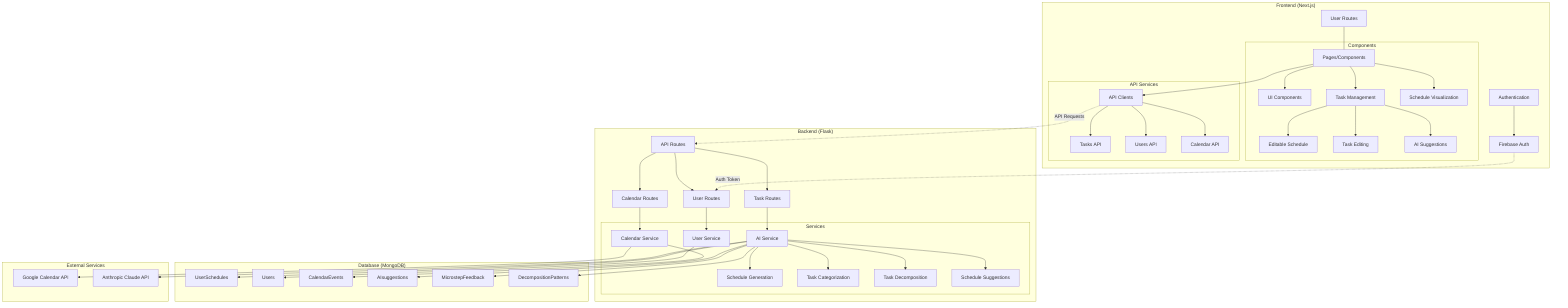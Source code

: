 graph TD
    subgraph "Frontend (Next.js)"
        A1[Authentication] --> A2[Firebase Auth]
        A3[User Routes] --- A4[Pages/Components]
        
        subgraph "Components"
            A4 --> A5[UI Components]
            A4 --> A6[Task Management]
            A4 --> A7[Schedule Visualization]
            A6 --> A8[Editable Schedule]
            A6 --> A9[Task Editing]
            A6 --> A10[AI Suggestions]
        end
        
        subgraph "API Services"
            B1[API Clients]
            B1 --> B2[Tasks API]
            B1 --> B3[Users API]
            B1 --> B4[Calendar API]
        end
        
        A4 --> B1
    end
    
    subgraph "Backend (Flask)"
        C1[API Routes] --> C2[Task Routes]
        C1 --> C3[User Routes]
        C1 --> C4[Calendar Routes]
        
        subgraph "Services"
            D1[AI Service]
            D1 --> D2[Schedule Generation]
            D1 --> D3[Task Categorization]
            D1 --> D4[Task Decomposition]
            D1 --> D5[Schedule Suggestions]
            
            D6[Calendar Service]
            D7[User Service]
        end
        
        C2 --> D1
        C3 --> D7
        C4 --> D6
    end
    
    subgraph "Database (MongoDB)"
        E1[UserSchedules]
        E2[Users]
        E3[CalendarEvents]
        E4[AIsuggestions]
        E5[MicrostepFeedback]
        E6[DecompositionPatterns]
    end
    
    subgraph "External Services"
        F1[Google Calendar API]
        F2[Anthropic Claude API]
    end
    
    D1 --> F2
    D6 --> F1
    
    D1 --> E1
    D1 --> E4
    D1 --> E5
    D1 --> E6
    D6 --> E3
    D7 --> E2
    
    A2 -. Auth Token .-> C3
    B1 -. API Requests .-> C1